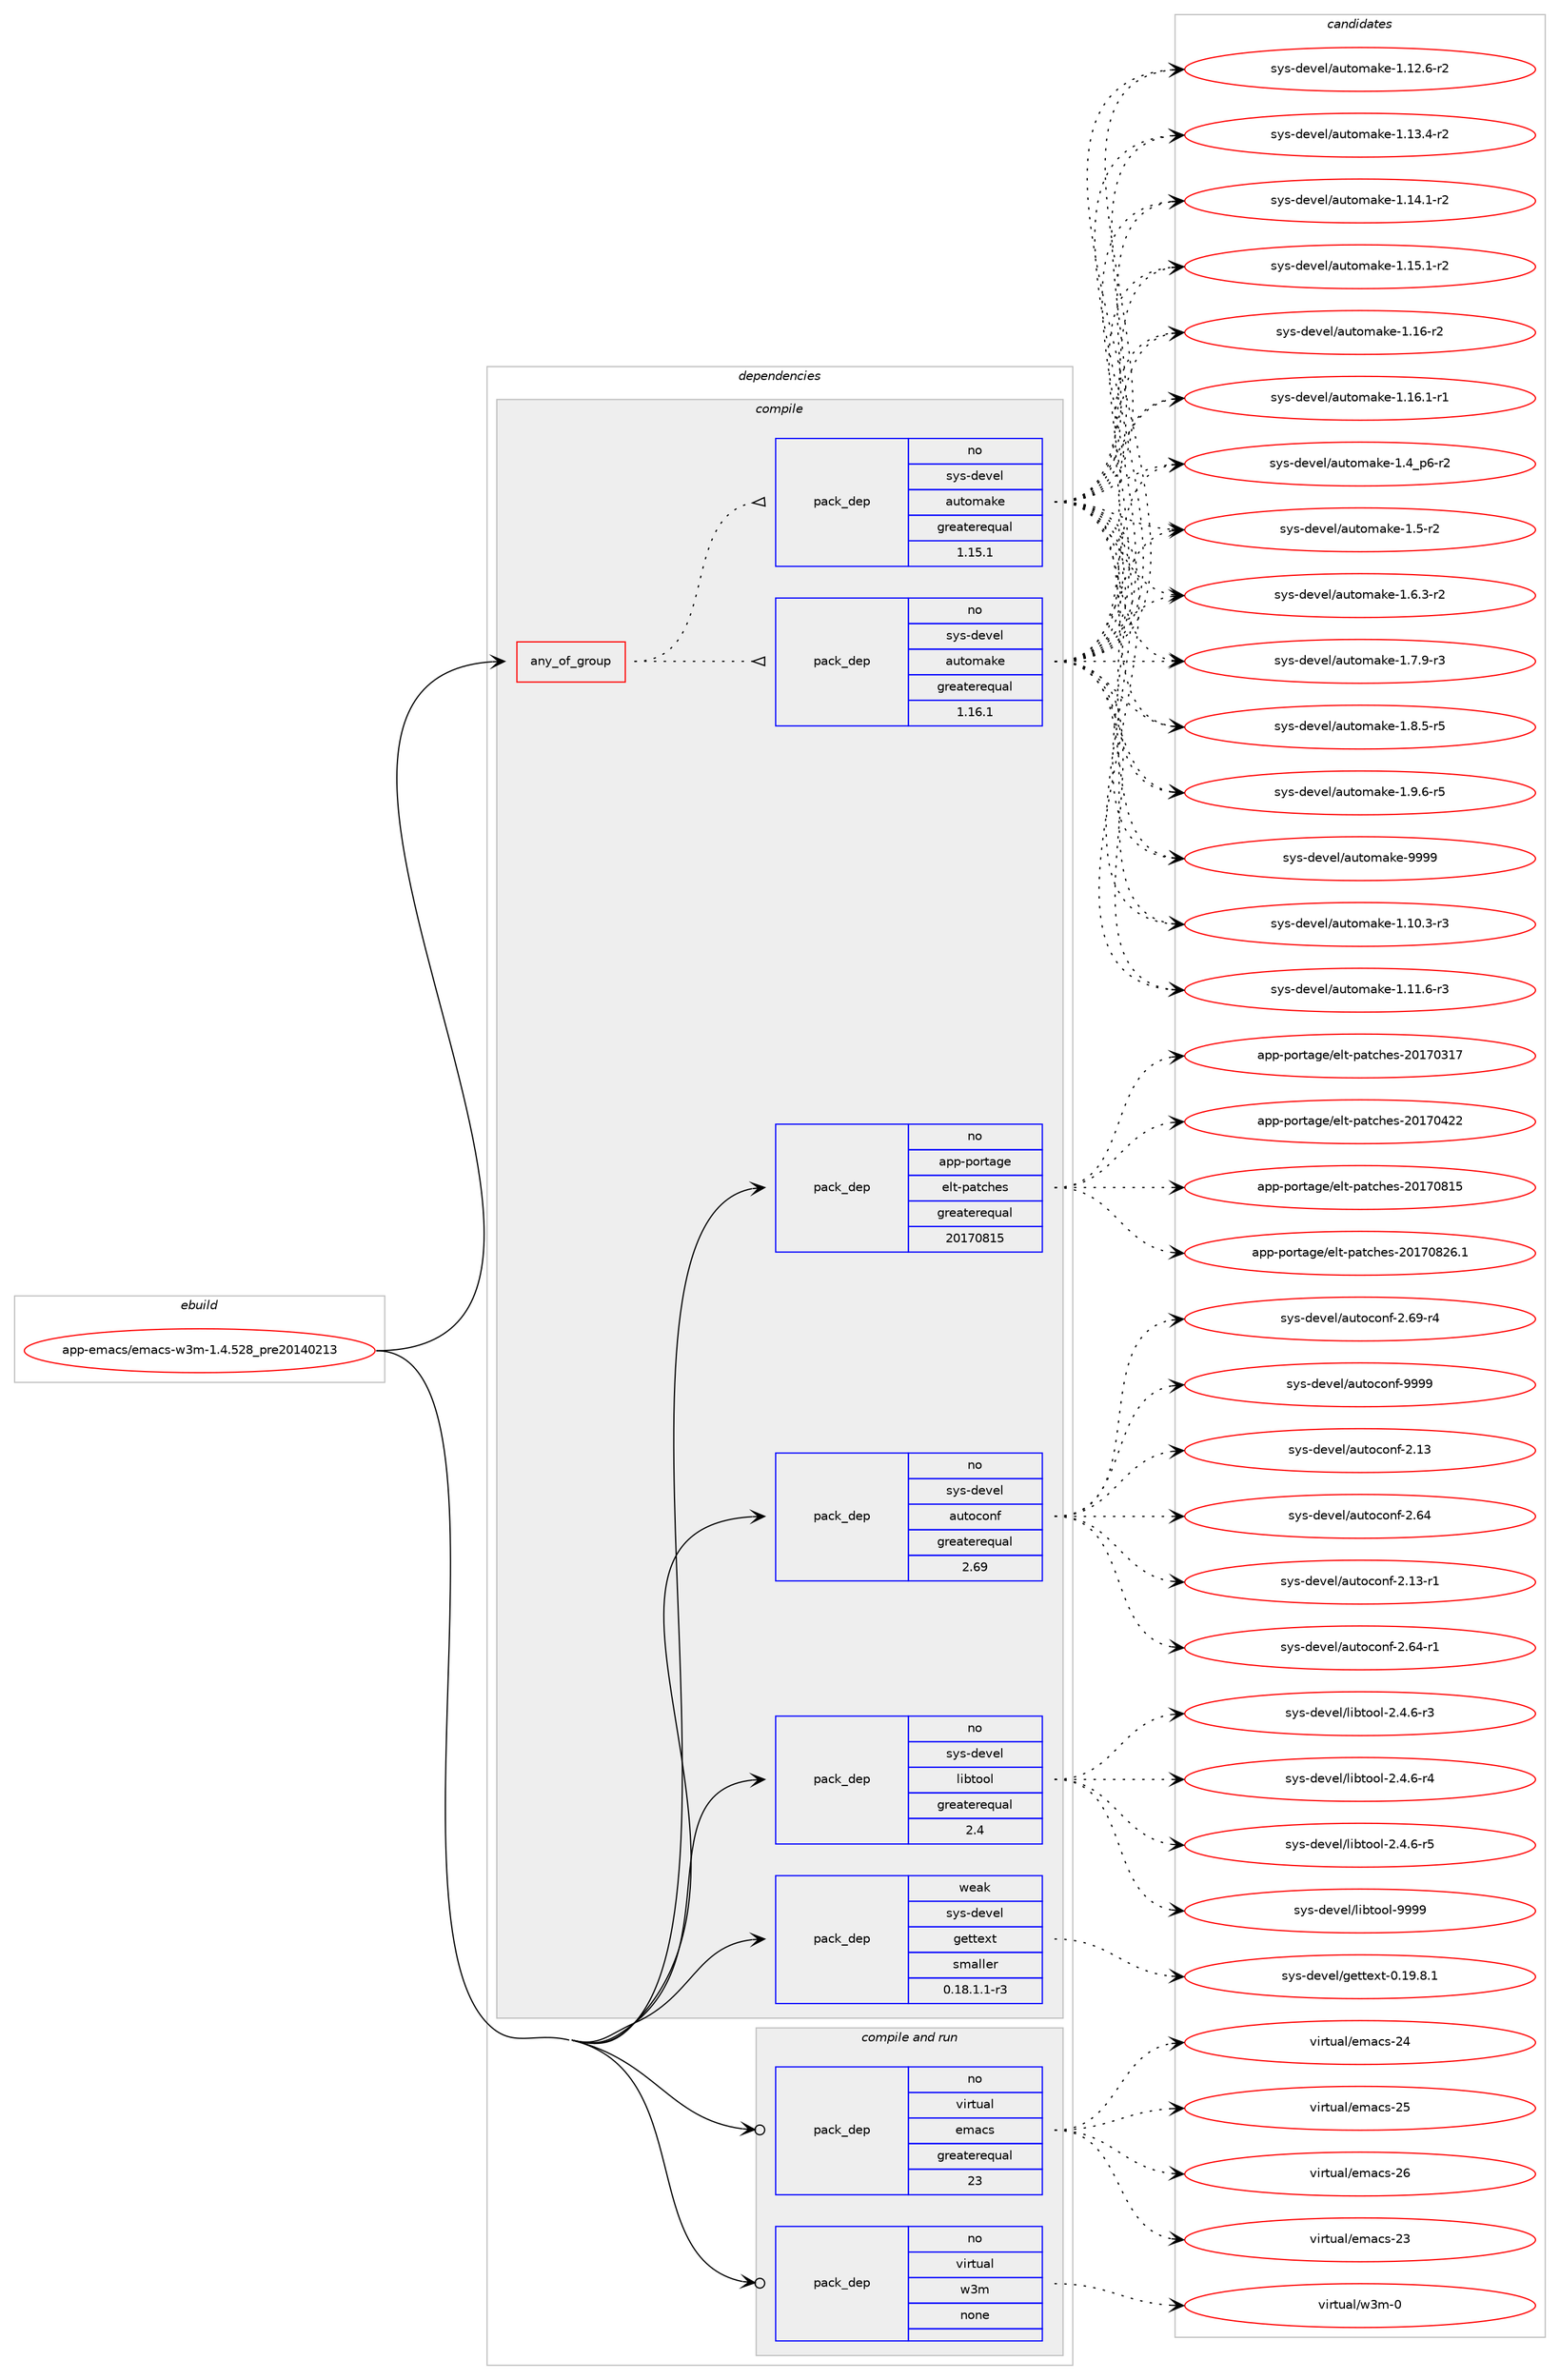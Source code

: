 digraph prolog {

# *************
# Graph options
# *************

newrank=true;
concentrate=true;
compound=true;
graph [rankdir=LR,fontname=Helvetica,fontsize=10,ranksep=1.5];#, ranksep=2.5, nodesep=0.2];
edge  [arrowhead=vee];
node  [fontname=Helvetica,fontsize=10];

# **********
# The ebuild
# **********

subgraph cluster_leftcol {
color=gray;
rank=same;
label=<<i>ebuild</i>>;
id [label="app-emacs/emacs-w3m-1.4.528_pre20140213", color=red, width=4, href="../app-emacs/emacs-w3m-1.4.528_pre20140213.svg"];
}

# ****************
# The dependencies
# ****************

subgraph cluster_midcol {
color=gray;
label=<<i>dependencies</i>>;
subgraph cluster_compile {
fillcolor="#eeeeee";
style=filled;
label=<<i>compile</i>>;
subgraph any60 {
dependency1182 [label=<<TABLE BORDER="0" CELLBORDER="1" CELLSPACING="0" CELLPADDING="4"><TR><TD CELLPADDING="10">any_of_group</TD></TR></TABLE>>, shape=none, color=red];subgraph pack957 {
dependency1183 [label=<<TABLE BORDER="0" CELLBORDER="1" CELLSPACING="0" CELLPADDING="4" WIDTH="220"><TR><TD ROWSPAN="6" CELLPADDING="30">pack_dep</TD></TR><TR><TD WIDTH="110">no</TD></TR><TR><TD>sys-devel</TD></TR><TR><TD>automake</TD></TR><TR><TD>greaterequal</TD></TR><TR><TD>1.16.1</TD></TR></TABLE>>, shape=none, color=blue];
}
dependency1182:e -> dependency1183:w [weight=20,style="dotted",arrowhead="oinv"];
subgraph pack958 {
dependency1184 [label=<<TABLE BORDER="0" CELLBORDER="1" CELLSPACING="0" CELLPADDING="4" WIDTH="220"><TR><TD ROWSPAN="6" CELLPADDING="30">pack_dep</TD></TR><TR><TD WIDTH="110">no</TD></TR><TR><TD>sys-devel</TD></TR><TR><TD>automake</TD></TR><TR><TD>greaterequal</TD></TR><TR><TD>1.15.1</TD></TR></TABLE>>, shape=none, color=blue];
}
dependency1182:e -> dependency1184:w [weight=20,style="dotted",arrowhead="oinv"];
}
id:e -> dependency1182:w [weight=20,style="solid",arrowhead="vee"];
subgraph pack959 {
dependency1185 [label=<<TABLE BORDER="0" CELLBORDER="1" CELLSPACING="0" CELLPADDING="4" WIDTH="220"><TR><TD ROWSPAN="6" CELLPADDING="30">pack_dep</TD></TR><TR><TD WIDTH="110">no</TD></TR><TR><TD>app-portage</TD></TR><TR><TD>elt-patches</TD></TR><TR><TD>greaterequal</TD></TR><TR><TD>20170815</TD></TR></TABLE>>, shape=none, color=blue];
}
id:e -> dependency1185:w [weight=20,style="solid",arrowhead="vee"];
subgraph pack960 {
dependency1186 [label=<<TABLE BORDER="0" CELLBORDER="1" CELLSPACING="0" CELLPADDING="4" WIDTH="220"><TR><TD ROWSPAN="6" CELLPADDING="30">pack_dep</TD></TR><TR><TD WIDTH="110">no</TD></TR><TR><TD>sys-devel</TD></TR><TR><TD>autoconf</TD></TR><TR><TD>greaterequal</TD></TR><TR><TD>2.69</TD></TR></TABLE>>, shape=none, color=blue];
}
id:e -> dependency1186:w [weight=20,style="solid",arrowhead="vee"];
subgraph pack961 {
dependency1187 [label=<<TABLE BORDER="0" CELLBORDER="1" CELLSPACING="0" CELLPADDING="4" WIDTH="220"><TR><TD ROWSPAN="6" CELLPADDING="30">pack_dep</TD></TR><TR><TD WIDTH="110">no</TD></TR><TR><TD>sys-devel</TD></TR><TR><TD>libtool</TD></TR><TR><TD>greaterequal</TD></TR><TR><TD>2.4</TD></TR></TABLE>>, shape=none, color=blue];
}
id:e -> dependency1187:w [weight=20,style="solid",arrowhead="vee"];
subgraph pack962 {
dependency1188 [label=<<TABLE BORDER="0" CELLBORDER="1" CELLSPACING="0" CELLPADDING="4" WIDTH="220"><TR><TD ROWSPAN="6" CELLPADDING="30">pack_dep</TD></TR><TR><TD WIDTH="110">weak</TD></TR><TR><TD>sys-devel</TD></TR><TR><TD>gettext</TD></TR><TR><TD>smaller</TD></TR><TR><TD>0.18.1.1-r3</TD></TR></TABLE>>, shape=none, color=blue];
}
id:e -> dependency1188:w [weight=20,style="solid",arrowhead="vee"];
}
subgraph cluster_compileandrun {
fillcolor="#eeeeee";
style=filled;
label=<<i>compile and run</i>>;
subgraph pack963 {
dependency1189 [label=<<TABLE BORDER="0" CELLBORDER="1" CELLSPACING="0" CELLPADDING="4" WIDTH="220"><TR><TD ROWSPAN="6" CELLPADDING="30">pack_dep</TD></TR><TR><TD WIDTH="110">no</TD></TR><TR><TD>virtual</TD></TR><TR><TD>emacs</TD></TR><TR><TD>greaterequal</TD></TR><TR><TD>23</TD></TR></TABLE>>, shape=none, color=blue];
}
id:e -> dependency1189:w [weight=20,style="solid",arrowhead="odotvee"];
subgraph pack964 {
dependency1190 [label=<<TABLE BORDER="0" CELLBORDER="1" CELLSPACING="0" CELLPADDING="4" WIDTH="220"><TR><TD ROWSPAN="6" CELLPADDING="30">pack_dep</TD></TR><TR><TD WIDTH="110">no</TD></TR><TR><TD>virtual</TD></TR><TR><TD>w3m</TD></TR><TR><TD>none</TD></TR><TR><TD></TD></TR></TABLE>>, shape=none, color=blue];
}
id:e -> dependency1190:w [weight=20,style="solid",arrowhead="odotvee"];
}
subgraph cluster_run {
fillcolor="#eeeeee";
style=filled;
label=<<i>run</i>>;
}
}

# **************
# The candidates
# **************

subgraph cluster_choices {
rank=same;
color=gray;
label=<<i>candidates</i>>;

subgraph choice957 {
color=black;
nodesep=1;
choice11512111545100101118101108479711711611110997107101454946494846514511451 [label="sys-devel/automake-1.10.3-r3", color=red, width=4,href="../sys-devel/automake-1.10.3-r3.svg"];
choice11512111545100101118101108479711711611110997107101454946494946544511451 [label="sys-devel/automake-1.11.6-r3", color=red, width=4,href="../sys-devel/automake-1.11.6-r3.svg"];
choice11512111545100101118101108479711711611110997107101454946495046544511450 [label="sys-devel/automake-1.12.6-r2", color=red, width=4,href="../sys-devel/automake-1.12.6-r2.svg"];
choice11512111545100101118101108479711711611110997107101454946495146524511450 [label="sys-devel/automake-1.13.4-r2", color=red, width=4,href="../sys-devel/automake-1.13.4-r2.svg"];
choice11512111545100101118101108479711711611110997107101454946495246494511450 [label="sys-devel/automake-1.14.1-r2", color=red, width=4,href="../sys-devel/automake-1.14.1-r2.svg"];
choice11512111545100101118101108479711711611110997107101454946495346494511450 [label="sys-devel/automake-1.15.1-r2", color=red, width=4,href="../sys-devel/automake-1.15.1-r2.svg"];
choice1151211154510010111810110847971171161111099710710145494649544511450 [label="sys-devel/automake-1.16-r2", color=red, width=4,href="../sys-devel/automake-1.16-r2.svg"];
choice11512111545100101118101108479711711611110997107101454946495446494511449 [label="sys-devel/automake-1.16.1-r1", color=red, width=4,href="../sys-devel/automake-1.16.1-r1.svg"];
choice115121115451001011181011084797117116111109971071014549465295112544511450 [label="sys-devel/automake-1.4_p6-r2", color=red, width=4,href="../sys-devel/automake-1.4_p6-r2.svg"];
choice11512111545100101118101108479711711611110997107101454946534511450 [label="sys-devel/automake-1.5-r2", color=red, width=4,href="../sys-devel/automake-1.5-r2.svg"];
choice115121115451001011181011084797117116111109971071014549465446514511450 [label="sys-devel/automake-1.6.3-r2", color=red, width=4,href="../sys-devel/automake-1.6.3-r2.svg"];
choice115121115451001011181011084797117116111109971071014549465546574511451 [label="sys-devel/automake-1.7.9-r3", color=red, width=4,href="../sys-devel/automake-1.7.9-r3.svg"];
choice115121115451001011181011084797117116111109971071014549465646534511453 [label="sys-devel/automake-1.8.5-r5", color=red, width=4,href="../sys-devel/automake-1.8.5-r5.svg"];
choice115121115451001011181011084797117116111109971071014549465746544511453 [label="sys-devel/automake-1.9.6-r5", color=red, width=4,href="../sys-devel/automake-1.9.6-r5.svg"];
choice115121115451001011181011084797117116111109971071014557575757 [label="sys-devel/automake-9999", color=red, width=4,href="../sys-devel/automake-9999.svg"];
dependency1183:e -> choice11512111545100101118101108479711711611110997107101454946494846514511451:w [style=dotted,weight="100"];
dependency1183:e -> choice11512111545100101118101108479711711611110997107101454946494946544511451:w [style=dotted,weight="100"];
dependency1183:e -> choice11512111545100101118101108479711711611110997107101454946495046544511450:w [style=dotted,weight="100"];
dependency1183:e -> choice11512111545100101118101108479711711611110997107101454946495146524511450:w [style=dotted,weight="100"];
dependency1183:e -> choice11512111545100101118101108479711711611110997107101454946495246494511450:w [style=dotted,weight="100"];
dependency1183:e -> choice11512111545100101118101108479711711611110997107101454946495346494511450:w [style=dotted,weight="100"];
dependency1183:e -> choice1151211154510010111810110847971171161111099710710145494649544511450:w [style=dotted,weight="100"];
dependency1183:e -> choice11512111545100101118101108479711711611110997107101454946495446494511449:w [style=dotted,weight="100"];
dependency1183:e -> choice115121115451001011181011084797117116111109971071014549465295112544511450:w [style=dotted,weight="100"];
dependency1183:e -> choice11512111545100101118101108479711711611110997107101454946534511450:w [style=dotted,weight="100"];
dependency1183:e -> choice115121115451001011181011084797117116111109971071014549465446514511450:w [style=dotted,weight="100"];
dependency1183:e -> choice115121115451001011181011084797117116111109971071014549465546574511451:w [style=dotted,weight="100"];
dependency1183:e -> choice115121115451001011181011084797117116111109971071014549465646534511453:w [style=dotted,weight="100"];
dependency1183:e -> choice115121115451001011181011084797117116111109971071014549465746544511453:w [style=dotted,weight="100"];
dependency1183:e -> choice115121115451001011181011084797117116111109971071014557575757:w [style=dotted,weight="100"];
}
subgraph choice958 {
color=black;
nodesep=1;
choice11512111545100101118101108479711711611110997107101454946494846514511451 [label="sys-devel/automake-1.10.3-r3", color=red, width=4,href="../sys-devel/automake-1.10.3-r3.svg"];
choice11512111545100101118101108479711711611110997107101454946494946544511451 [label="sys-devel/automake-1.11.6-r3", color=red, width=4,href="../sys-devel/automake-1.11.6-r3.svg"];
choice11512111545100101118101108479711711611110997107101454946495046544511450 [label="sys-devel/automake-1.12.6-r2", color=red, width=4,href="../sys-devel/automake-1.12.6-r2.svg"];
choice11512111545100101118101108479711711611110997107101454946495146524511450 [label="sys-devel/automake-1.13.4-r2", color=red, width=4,href="../sys-devel/automake-1.13.4-r2.svg"];
choice11512111545100101118101108479711711611110997107101454946495246494511450 [label="sys-devel/automake-1.14.1-r2", color=red, width=4,href="../sys-devel/automake-1.14.1-r2.svg"];
choice11512111545100101118101108479711711611110997107101454946495346494511450 [label="sys-devel/automake-1.15.1-r2", color=red, width=4,href="../sys-devel/automake-1.15.1-r2.svg"];
choice1151211154510010111810110847971171161111099710710145494649544511450 [label="sys-devel/automake-1.16-r2", color=red, width=4,href="../sys-devel/automake-1.16-r2.svg"];
choice11512111545100101118101108479711711611110997107101454946495446494511449 [label="sys-devel/automake-1.16.1-r1", color=red, width=4,href="../sys-devel/automake-1.16.1-r1.svg"];
choice115121115451001011181011084797117116111109971071014549465295112544511450 [label="sys-devel/automake-1.4_p6-r2", color=red, width=4,href="../sys-devel/automake-1.4_p6-r2.svg"];
choice11512111545100101118101108479711711611110997107101454946534511450 [label="sys-devel/automake-1.5-r2", color=red, width=4,href="../sys-devel/automake-1.5-r2.svg"];
choice115121115451001011181011084797117116111109971071014549465446514511450 [label="sys-devel/automake-1.6.3-r2", color=red, width=4,href="../sys-devel/automake-1.6.3-r2.svg"];
choice115121115451001011181011084797117116111109971071014549465546574511451 [label="sys-devel/automake-1.7.9-r3", color=red, width=4,href="../sys-devel/automake-1.7.9-r3.svg"];
choice115121115451001011181011084797117116111109971071014549465646534511453 [label="sys-devel/automake-1.8.5-r5", color=red, width=4,href="../sys-devel/automake-1.8.5-r5.svg"];
choice115121115451001011181011084797117116111109971071014549465746544511453 [label="sys-devel/automake-1.9.6-r5", color=red, width=4,href="../sys-devel/automake-1.9.6-r5.svg"];
choice115121115451001011181011084797117116111109971071014557575757 [label="sys-devel/automake-9999", color=red, width=4,href="../sys-devel/automake-9999.svg"];
dependency1184:e -> choice11512111545100101118101108479711711611110997107101454946494846514511451:w [style=dotted,weight="100"];
dependency1184:e -> choice11512111545100101118101108479711711611110997107101454946494946544511451:w [style=dotted,weight="100"];
dependency1184:e -> choice11512111545100101118101108479711711611110997107101454946495046544511450:w [style=dotted,weight="100"];
dependency1184:e -> choice11512111545100101118101108479711711611110997107101454946495146524511450:w [style=dotted,weight="100"];
dependency1184:e -> choice11512111545100101118101108479711711611110997107101454946495246494511450:w [style=dotted,weight="100"];
dependency1184:e -> choice11512111545100101118101108479711711611110997107101454946495346494511450:w [style=dotted,weight="100"];
dependency1184:e -> choice1151211154510010111810110847971171161111099710710145494649544511450:w [style=dotted,weight="100"];
dependency1184:e -> choice11512111545100101118101108479711711611110997107101454946495446494511449:w [style=dotted,weight="100"];
dependency1184:e -> choice115121115451001011181011084797117116111109971071014549465295112544511450:w [style=dotted,weight="100"];
dependency1184:e -> choice11512111545100101118101108479711711611110997107101454946534511450:w [style=dotted,weight="100"];
dependency1184:e -> choice115121115451001011181011084797117116111109971071014549465446514511450:w [style=dotted,weight="100"];
dependency1184:e -> choice115121115451001011181011084797117116111109971071014549465546574511451:w [style=dotted,weight="100"];
dependency1184:e -> choice115121115451001011181011084797117116111109971071014549465646534511453:w [style=dotted,weight="100"];
dependency1184:e -> choice115121115451001011181011084797117116111109971071014549465746544511453:w [style=dotted,weight="100"];
dependency1184:e -> choice115121115451001011181011084797117116111109971071014557575757:w [style=dotted,weight="100"];
}
subgraph choice959 {
color=black;
nodesep=1;
choice97112112451121111141169710310147101108116451129711699104101115455048495548514955 [label="app-portage/elt-patches-20170317", color=red, width=4,href="../app-portage/elt-patches-20170317.svg"];
choice97112112451121111141169710310147101108116451129711699104101115455048495548525050 [label="app-portage/elt-patches-20170422", color=red, width=4,href="../app-portage/elt-patches-20170422.svg"];
choice97112112451121111141169710310147101108116451129711699104101115455048495548564953 [label="app-portage/elt-patches-20170815", color=red, width=4,href="../app-portage/elt-patches-20170815.svg"];
choice971121124511211111411697103101471011081164511297116991041011154550484955485650544649 [label="app-portage/elt-patches-20170826.1", color=red, width=4,href="../app-portage/elt-patches-20170826.1.svg"];
dependency1185:e -> choice97112112451121111141169710310147101108116451129711699104101115455048495548514955:w [style=dotted,weight="100"];
dependency1185:e -> choice97112112451121111141169710310147101108116451129711699104101115455048495548525050:w [style=dotted,weight="100"];
dependency1185:e -> choice97112112451121111141169710310147101108116451129711699104101115455048495548564953:w [style=dotted,weight="100"];
dependency1185:e -> choice971121124511211111411697103101471011081164511297116991041011154550484955485650544649:w [style=dotted,weight="100"];
}
subgraph choice960 {
color=black;
nodesep=1;
choice115121115451001011181011084797117116111991111101024550464951 [label="sys-devel/autoconf-2.13", color=red, width=4,href="../sys-devel/autoconf-2.13.svg"];
choice115121115451001011181011084797117116111991111101024550465452 [label="sys-devel/autoconf-2.64", color=red, width=4,href="../sys-devel/autoconf-2.64.svg"];
choice1151211154510010111810110847971171161119911111010245504649514511449 [label="sys-devel/autoconf-2.13-r1", color=red, width=4,href="../sys-devel/autoconf-2.13-r1.svg"];
choice1151211154510010111810110847971171161119911111010245504654524511449 [label="sys-devel/autoconf-2.64-r1", color=red, width=4,href="../sys-devel/autoconf-2.64-r1.svg"];
choice1151211154510010111810110847971171161119911111010245504654574511452 [label="sys-devel/autoconf-2.69-r4", color=red, width=4,href="../sys-devel/autoconf-2.69-r4.svg"];
choice115121115451001011181011084797117116111991111101024557575757 [label="sys-devel/autoconf-9999", color=red, width=4,href="../sys-devel/autoconf-9999.svg"];
dependency1186:e -> choice115121115451001011181011084797117116111991111101024550464951:w [style=dotted,weight="100"];
dependency1186:e -> choice115121115451001011181011084797117116111991111101024550465452:w [style=dotted,weight="100"];
dependency1186:e -> choice1151211154510010111810110847971171161119911111010245504649514511449:w [style=dotted,weight="100"];
dependency1186:e -> choice1151211154510010111810110847971171161119911111010245504654524511449:w [style=dotted,weight="100"];
dependency1186:e -> choice1151211154510010111810110847971171161119911111010245504654574511452:w [style=dotted,weight="100"];
dependency1186:e -> choice115121115451001011181011084797117116111991111101024557575757:w [style=dotted,weight="100"];
}
subgraph choice961 {
color=black;
nodesep=1;
choice1151211154510010111810110847108105981161111111084550465246544511451 [label="sys-devel/libtool-2.4.6-r3", color=red, width=4,href="../sys-devel/libtool-2.4.6-r3.svg"];
choice1151211154510010111810110847108105981161111111084550465246544511452 [label="sys-devel/libtool-2.4.6-r4", color=red, width=4,href="../sys-devel/libtool-2.4.6-r4.svg"];
choice1151211154510010111810110847108105981161111111084550465246544511453 [label="sys-devel/libtool-2.4.6-r5", color=red, width=4,href="../sys-devel/libtool-2.4.6-r5.svg"];
choice1151211154510010111810110847108105981161111111084557575757 [label="sys-devel/libtool-9999", color=red, width=4,href="../sys-devel/libtool-9999.svg"];
dependency1187:e -> choice1151211154510010111810110847108105981161111111084550465246544511451:w [style=dotted,weight="100"];
dependency1187:e -> choice1151211154510010111810110847108105981161111111084550465246544511452:w [style=dotted,weight="100"];
dependency1187:e -> choice1151211154510010111810110847108105981161111111084550465246544511453:w [style=dotted,weight="100"];
dependency1187:e -> choice1151211154510010111810110847108105981161111111084557575757:w [style=dotted,weight="100"];
}
subgraph choice962 {
color=black;
nodesep=1;
choice1151211154510010111810110847103101116116101120116454846495746564649 [label="sys-devel/gettext-0.19.8.1", color=red, width=4,href="../sys-devel/gettext-0.19.8.1.svg"];
dependency1188:e -> choice1151211154510010111810110847103101116116101120116454846495746564649:w [style=dotted,weight="100"];
}
subgraph choice963 {
color=black;
nodesep=1;
choice11810511411611797108471011099799115455051 [label="virtual/emacs-23", color=red, width=4,href="../virtual/emacs-23.svg"];
choice11810511411611797108471011099799115455052 [label="virtual/emacs-24", color=red, width=4,href="../virtual/emacs-24.svg"];
choice11810511411611797108471011099799115455053 [label="virtual/emacs-25", color=red, width=4,href="../virtual/emacs-25.svg"];
choice11810511411611797108471011099799115455054 [label="virtual/emacs-26", color=red, width=4,href="../virtual/emacs-26.svg"];
dependency1189:e -> choice11810511411611797108471011099799115455051:w [style=dotted,weight="100"];
dependency1189:e -> choice11810511411611797108471011099799115455052:w [style=dotted,weight="100"];
dependency1189:e -> choice11810511411611797108471011099799115455053:w [style=dotted,weight="100"];
dependency1189:e -> choice11810511411611797108471011099799115455054:w [style=dotted,weight="100"];
}
subgraph choice964 {
color=black;
nodesep=1;
choice1181051141161179710847119511094548 [label="virtual/w3m-0", color=red, width=4,href="../virtual/w3m-0.svg"];
dependency1190:e -> choice1181051141161179710847119511094548:w [style=dotted,weight="100"];
}
}

}
